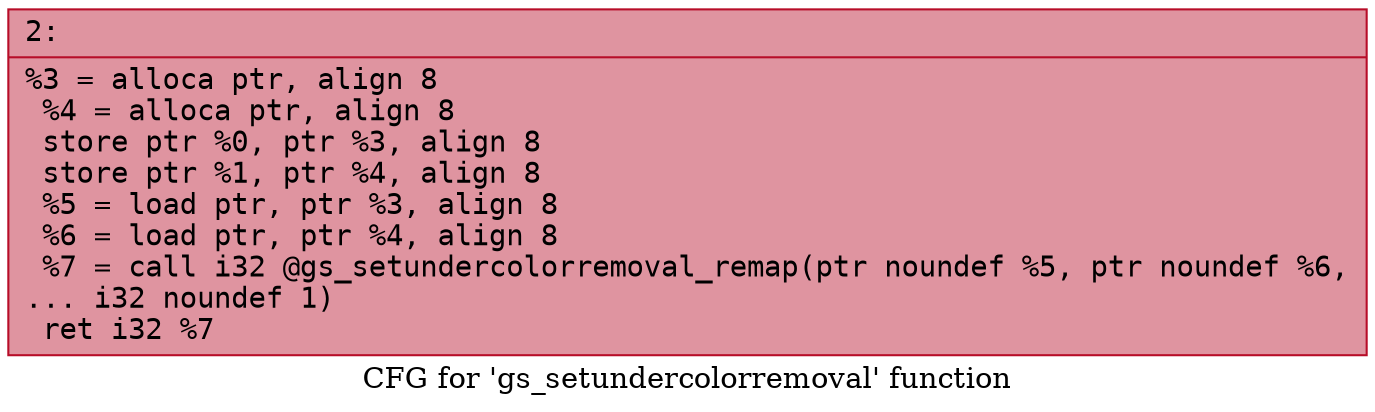 digraph "CFG for 'gs_setundercolorremoval' function" {
	label="CFG for 'gs_setundercolorremoval' function";

	Node0x600000536b20 [shape=record,color="#b70d28ff", style=filled, fillcolor="#b70d2870" fontname="Courier",label="{2:\l|  %3 = alloca ptr, align 8\l  %4 = alloca ptr, align 8\l  store ptr %0, ptr %3, align 8\l  store ptr %1, ptr %4, align 8\l  %5 = load ptr, ptr %3, align 8\l  %6 = load ptr, ptr %4, align 8\l  %7 = call i32 @gs_setundercolorremoval_remap(ptr noundef %5, ptr noundef %6,\l... i32 noundef 1)\l  ret i32 %7\l}"];
}
